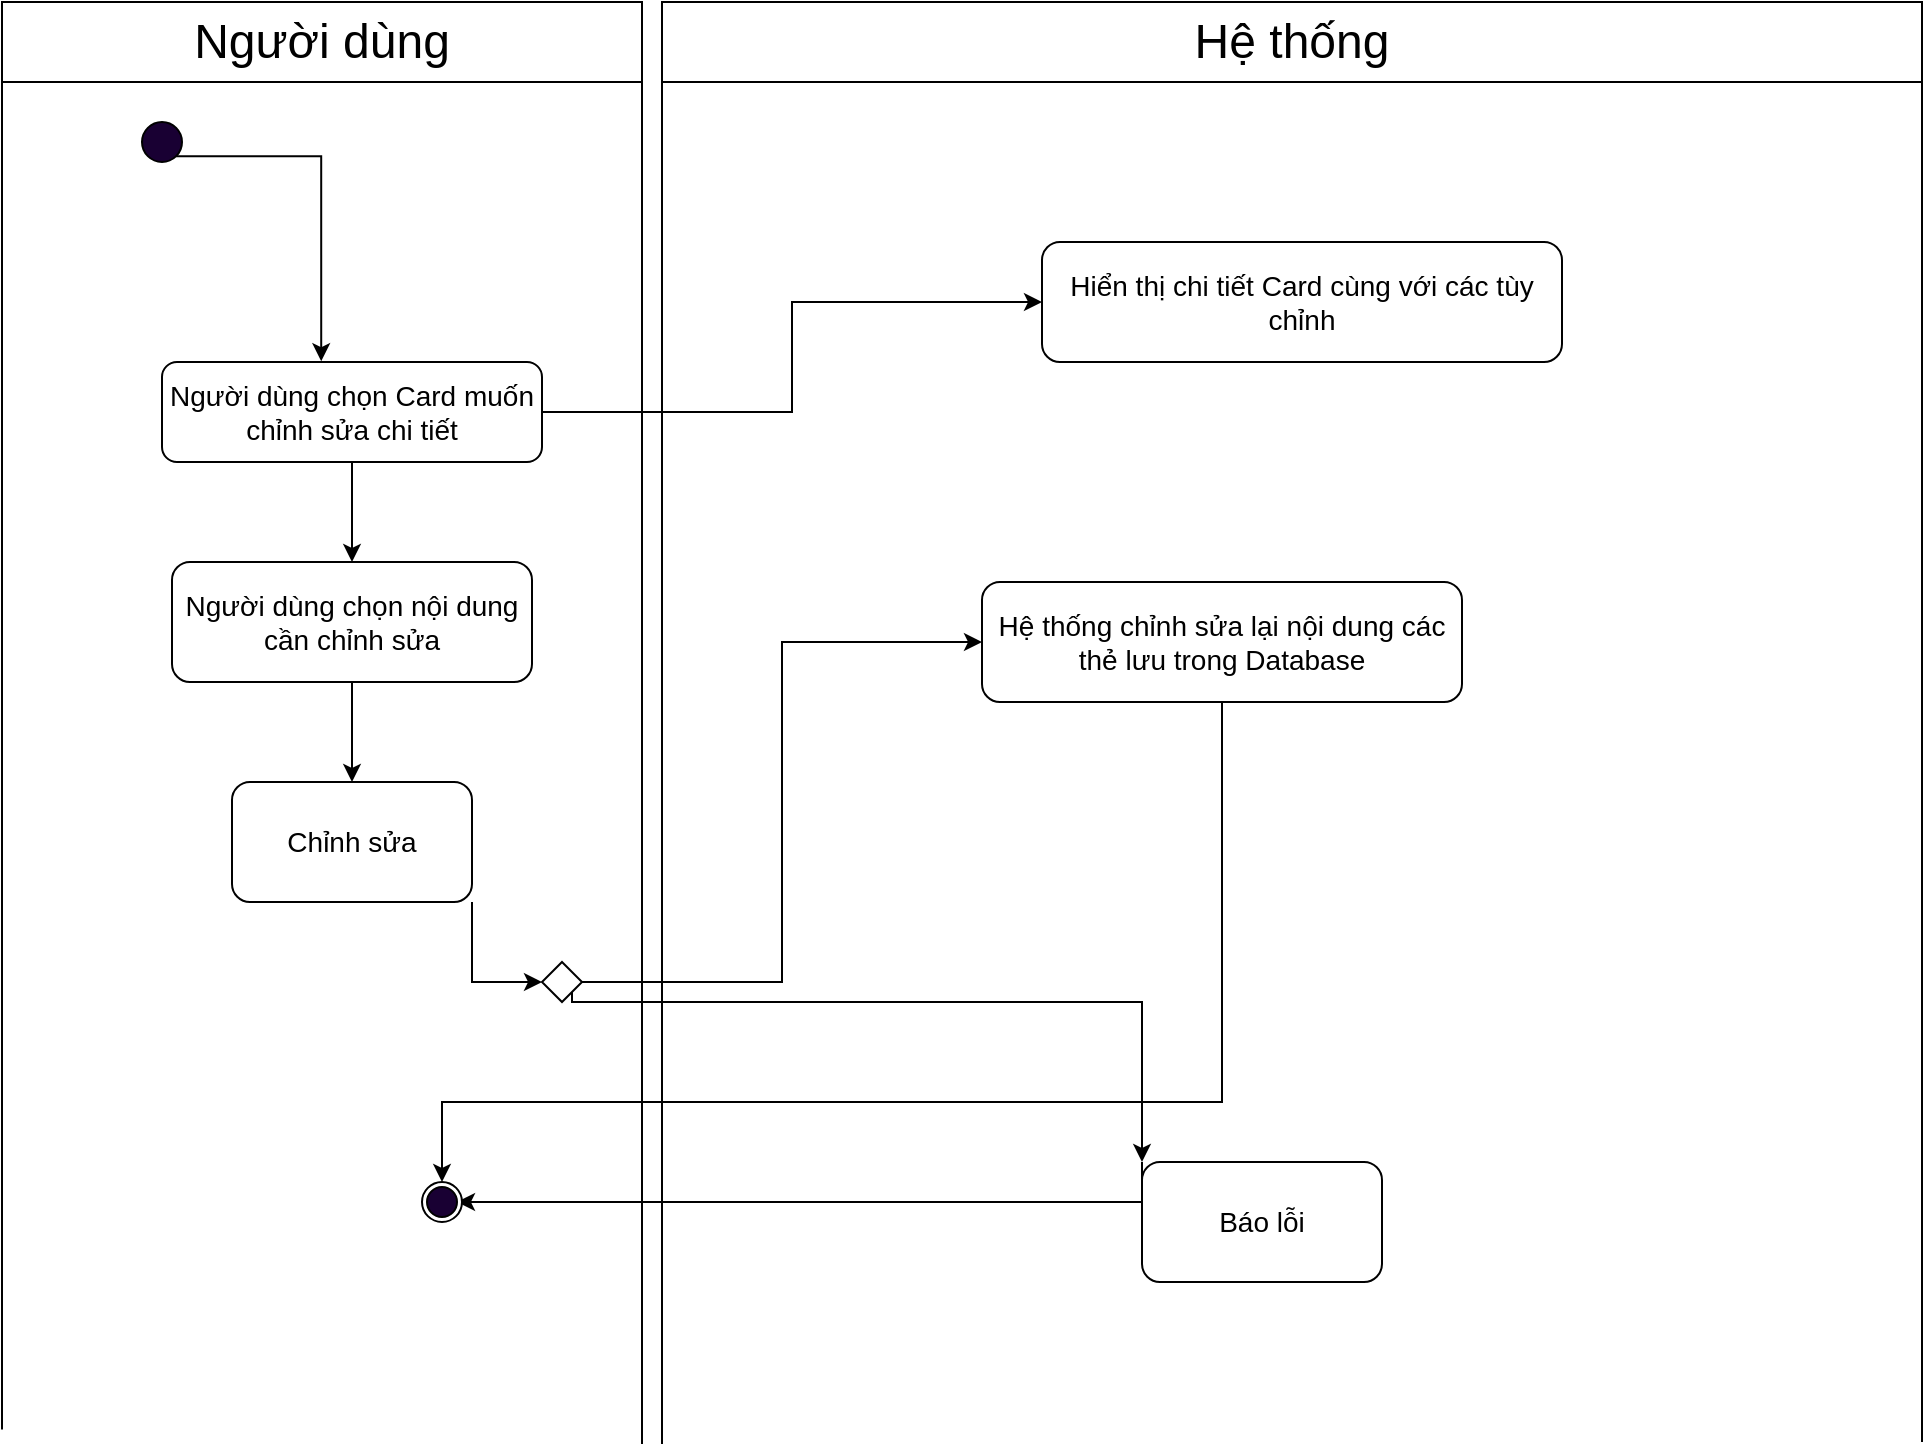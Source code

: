 <mxfile version="22.1.11" type="github">
  <diagram id="C5RBs43oDa-KdzZeNtuy" name="Page-1">
    <mxGraphModel dx="2440" dy="653" grid="1" gridSize="10" guides="1" tooltips="1" connect="1" arrows="1" fold="1" page="1" pageScale="1" pageWidth="827" pageHeight="1169" math="0" shadow="0">
      <root>
        <mxCell id="WIyWlLk6GJQsqaUBKTNV-0" />
        <mxCell id="WIyWlLk6GJQsqaUBKTNV-1" parent="WIyWlLk6GJQsqaUBKTNV-0" />
        <mxCell id="4luz_T426fPMyo1iOcPD-2" value="" style="endArrow=none;html=1;rounded=0;" edge="1" parent="WIyWlLk6GJQsqaUBKTNV-1">
          <mxGeometry width="50" height="50" relative="1" as="geometry">
            <mxPoint x="80" y="80" as="sourcePoint" />
            <mxPoint x="-240" y="80" as="targetPoint" />
          </mxGeometry>
        </mxCell>
        <mxCell id="4luz_T426fPMyo1iOcPD-3" value="" style="endArrow=none;html=1;rounded=0;" edge="1" parent="WIyWlLk6GJQsqaUBKTNV-1">
          <mxGeometry width="50" height="50" relative="1" as="geometry">
            <mxPoint x="90" y="80" as="sourcePoint" />
            <mxPoint x="720" y="80" as="targetPoint" />
          </mxGeometry>
        </mxCell>
        <mxCell id="4luz_T426fPMyo1iOcPD-4" value="" style="endArrow=none;html=1;rounded=0;" edge="1" parent="WIyWlLk6GJQsqaUBKTNV-1">
          <mxGeometry width="50" height="50" relative="1" as="geometry">
            <mxPoint x="80" y="800.941" as="sourcePoint" />
            <mxPoint x="80" y="80" as="targetPoint" />
          </mxGeometry>
        </mxCell>
        <mxCell id="4luz_T426fPMyo1iOcPD-5" value="" style="endArrow=none;html=1;rounded=0;" edge="1" parent="WIyWlLk6GJQsqaUBKTNV-1">
          <mxGeometry width="50" height="50" relative="1" as="geometry">
            <mxPoint x="-240" y="793.765" as="sourcePoint" />
            <mxPoint x="-240" y="80" as="targetPoint" />
          </mxGeometry>
        </mxCell>
        <mxCell id="4luz_T426fPMyo1iOcPD-6" value="" style="endArrow=none;html=1;rounded=0;" edge="1" parent="WIyWlLk6GJQsqaUBKTNV-1">
          <mxGeometry width="50" height="50" relative="1" as="geometry">
            <mxPoint x="720" y="800" as="sourcePoint" />
            <mxPoint x="720" y="80" as="targetPoint" />
          </mxGeometry>
        </mxCell>
        <mxCell id="4luz_T426fPMyo1iOcPD-7" value="" style="endArrow=none;html=1;rounded=0;" edge="1" parent="WIyWlLk6GJQsqaUBKTNV-1">
          <mxGeometry width="50" height="50" relative="1" as="geometry">
            <mxPoint x="90" y="800.941" as="sourcePoint" />
            <mxPoint x="90" y="80" as="targetPoint" />
          </mxGeometry>
        </mxCell>
        <mxCell id="4luz_T426fPMyo1iOcPD-8" value="" style="endArrow=none;html=1;rounded=0;" edge="1" parent="WIyWlLk6GJQsqaUBKTNV-1">
          <mxGeometry width="50" height="50" relative="1" as="geometry">
            <mxPoint x="90" y="120" as="sourcePoint" />
            <mxPoint x="720" y="120" as="targetPoint" />
          </mxGeometry>
        </mxCell>
        <mxCell id="4luz_T426fPMyo1iOcPD-9" value="" style="endArrow=none;html=1;rounded=0;" edge="1" parent="WIyWlLk6GJQsqaUBKTNV-1">
          <mxGeometry width="50" height="50" relative="1" as="geometry">
            <mxPoint x="80" y="120" as="sourcePoint" />
            <mxPoint x="-240" y="120" as="targetPoint" />
          </mxGeometry>
        </mxCell>
        <mxCell id="4luz_T426fPMyo1iOcPD-19" style="edgeStyle=orthogonalEdgeStyle;rounded=0;orthogonalLoop=1;jettySize=auto;html=1;exitX=0.5;exitY=1;exitDx=0;exitDy=0;entryX=0.5;entryY=0;entryDx=0;entryDy=0;" edge="1" parent="WIyWlLk6GJQsqaUBKTNV-1" source="4luz_T426fPMyo1iOcPD-10" target="4luz_T426fPMyo1iOcPD-18">
          <mxGeometry relative="1" as="geometry" />
        </mxCell>
        <mxCell id="4luz_T426fPMyo1iOcPD-21" style="edgeStyle=orthogonalEdgeStyle;rounded=0;orthogonalLoop=1;jettySize=auto;html=1;exitX=1;exitY=0.5;exitDx=0;exitDy=0;" edge="1" parent="WIyWlLk6GJQsqaUBKTNV-1" source="4luz_T426fPMyo1iOcPD-10" target="4luz_T426fPMyo1iOcPD-20">
          <mxGeometry relative="1" as="geometry" />
        </mxCell>
        <mxCell id="4luz_T426fPMyo1iOcPD-10" value="&lt;font style=&quot;font-size: 14px;&quot;&gt;Người dùng chọn Card muốn chỉnh sửa chi tiết&lt;/font&gt;" style="rounded=1;whiteSpace=wrap;html=1;" vertex="1" parent="WIyWlLk6GJQsqaUBKTNV-1">
          <mxGeometry x="-160" y="260" width="190" height="50" as="geometry" />
        </mxCell>
        <mxCell id="4luz_T426fPMyo1iOcPD-11" value="&lt;font style=&quot;font-size: 24px;&quot;&gt;Hệ thống&lt;/font&gt;" style="rounded=0;whiteSpace=wrap;html=1;" vertex="1" parent="WIyWlLk6GJQsqaUBKTNV-1">
          <mxGeometry x="90" y="80" width="630" height="40" as="geometry" />
        </mxCell>
        <mxCell id="4luz_T426fPMyo1iOcPD-12" value="&lt;font style=&quot;font-size: 24px;&quot;&gt;Người dùng&lt;/font&gt;" style="rounded=0;whiteSpace=wrap;html=1;" vertex="1" parent="WIyWlLk6GJQsqaUBKTNV-1">
          <mxGeometry x="-240" y="80" width="320" height="40" as="geometry" />
        </mxCell>
        <mxCell id="4luz_T426fPMyo1iOcPD-13" value="" style="ellipse;whiteSpace=wrap;html=1;aspect=fixed;fillColor=#190033;" vertex="1" parent="WIyWlLk6GJQsqaUBKTNV-1">
          <mxGeometry x="-170" y="140" width="20" height="20" as="geometry" />
        </mxCell>
        <mxCell id="4luz_T426fPMyo1iOcPD-15" style="edgeStyle=orthogonalEdgeStyle;rounded=0;orthogonalLoop=1;jettySize=auto;html=1;exitX=1;exitY=1;exitDx=0;exitDy=0;entryX=0.419;entryY=-0.008;entryDx=0;entryDy=0;entryPerimeter=0;" edge="1" parent="WIyWlLk6GJQsqaUBKTNV-1" source="4luz_T426fPMyo1iOcPD-13" target="4luz_T426fPMyo1iOcPD-10">
          <mxGeometry relative="1" as="geometry">
            <Array as="points">
              <mxPoint x="-80" y="157" />
            </Array>
          </mxGeometry>
        </mxCell>
        <mxCell id="4luz_T426fPMyo1iOcPD-23" style="edgeStyle=orthogonalEdgeStyle;rounded=0;orthogonalLoop=1;jettySize=auto;html=1;exitX=0.5;exitY=1;exitDx=0;exitDy=0;entryX=0.5;entryY=0;entryDx=0;entryDy=0;" edge="1" parent="WIyWlLk6GJQsqaUBKTNV-1" source="4luz_T426fPMyo1iOcPD-18" target="4luz_T426fPMyo1iOcPD-22">
          <mxGeometry relative="1" as="geometry" />
        </mxCell>
        <mxCell id="4luz_T426fPMyo1iOcPD-18" value="&lt;font style=&quot;font-size: 14px;&quot;&gt;Người dùng chọn nội dung cần chỉnh sửa&lt;/font&gt;" style="rounded=1;whiteSpace=wrap;html=1;" vertex="1" parent="WIyWlLk6GJQsqaUBKTNV-1">
          <mxGeometry x="-155" y="360" width="180" height="60" as="geometry" />
        </mxCell>
        <mxCell id="4luz_T426fPMyo1iOcPD-20" value="&lt;font style=&quot;font-size: 14px;&quot;&gt;Hiển thị chi tiết Card cùng với các tùy chỉnh&lt;/font&gt;" style="rounded=1;whiteSpace=wrap;html=1;" vertex="1" parent="WIyWlLk6GJQsqaUBKTNV-1">
          <mxGeometry x="280" y="200" width="260" height="60" as="geometry" />
        </mxCell>
        <mxCell id="4luz_T426fPMyo1iOcPD-28" style="edgeStyle=orthogonalEdgeStyle;rounded=0;orthogonalLoop=1;jettySize=auto;html=1;exitX=1;exitY=1;exitDx=0;exitDy=0;entryX=0;entryY=0.5;entryDx=0;entryDy=0;" edge="1" parent="WIyWlLk6GJQsqaUBKTNV-1" source="4luz_T426fPMyo1iOcPD-22" target="4luz_T426fPMyo1iOcPD-26">
          <mxGeometry relative="1" as="geometry" />
        </mxCell>
        <mxCell id="4luz_T426fPMyo1iOcPD-22" value="&lt;font style=&quot;font-size: 14px;&quot;&gt;Chỉnh sửa&lt;/font&gt;" style="rounded=1;whiteSpace=wrap;html=1;" vertex="1" parent="WIyWlLk6GJQsqaUBKTNV-1">
          <mxGeometry x="-125" y="470" width="120" height="60" as="geometry" />
        </mxCell>
        <mxCell id="4luz_T426fPMyo1iOcPD-33" style="edgeStyle=orthogonalEdgeStyle;rounded=0;orthogonalLoop=1;jettySize=auto;html=1;exitX=0.5;exitY=1;exitDx=0;exitDy=0;" edge="1" parent="WIyWlLk6GJQsqaUBKTNV-1" source="4luz_T426fPMyo1iOcPD-24" target="4luz_T426fPMyo1iOcPD-31">
          <mxGeometry relative="1" as="geometry">
            <Array as="points">
              <mxPoint x="370" y="630" />
              <mxPoint x="-20" y="630" />
            </Array>
          </mxGeometry>
        </mxCell>
        <mxCell id="4luz_T426fPMyo1iOcPD-24" value="&lt;font style=&quot;font-size: 14px;&quot;&gt;Hệ thống chỉnh sửa lại nội dung các thẻ lưu trong Database&lt;/font&gt;" style="rounded=1;whiteSpace=wrap;html=1;" vertex="1" parent="WIyWlLk6GJQsqaUBKTNV-1">
          <mxGeometry x="250" y="370" width="240" height="60" as="geometry" />
        </mxCell>
        <mxCell id="4luz_T426fPMyo1iOcPD-29" style="edgeStyle=orthogonalEdgeStyle;rounded=0;orthogonalLoop=1;jettySize=auto;html=1;exitX=1;exitY=0.5;exitDx=0;exitDy=0;entryX=0;entryY=0.5;entryDx=0;entryDy=0;" edge="1" parent="WIyWlLk6GJQsqaUBKTNV-1" source="4luz_T426fPMyo1iOcPD-26" target="4luz_T426fPMyo1iOcPD-24">
          <mxGeometry relative="1" as="geometry" />
        </mxCell>
        <mxCell id="4luz_T426fPMyo1iOcPD-30" style="edgeStyle=orthogonalEdgeStyle;rounded=0;orthogonalLoop=1;jettySize=auto;html=1;exitX=1;exitY=1;exitDx=0;exitDy=0;entryX=0;entryY=0;entryDx=0;entryDy=0;" edge="1" parent="WIyWlLk6GJQsqaUBKTNV-1" source="4luz_T426fPMyo1iOcPD-26" target="4luz_T426fPMyo1iOcPD-27">
          <mxGeometry relative="1" as="geometry">
            <Array as="points">
              <mxPoint x="45" y="580" />
              <mxPoint x="330" y="580" />
            </Array>
          </mxGeometry>
        </mxCell>
        <mxCell id="4luz_T426fPMyo1iOcPD-26" value="" style="rhombus;whiteSpace=wrap;html=1;" vertex="1" parent="WIyWlLk6GJQsqaUBKTNV-1">
          <mxGeometry x="30" y="560" width="20" height="20" as="geometry" />
        </mxCell>
        <mxCell id="4luz_T426fPMyo1iOcPD-34" style="edgeStyle=orthogonalEdgeStyle;rounded=0;orthogonalLoop=1;jettySize=auto;html=1;exitX=0;exitY=0;exitDx=0;exitDy=0;entryX=1;entryY=0.5;entryDx=0;entryDy=0;" edge="1" parent="WIyWlLk6GJQsqaUBKTNV-1" source="4luz_T426fPMyo1iOcPD-27" target="4luz_T426fPMyo1iOcPD-32">
          <mxGeometry relative="1" as="geometry">
            <Array as="points">
              <mxPoint x="330" y="680" />
            </Array>
          </mxGeometry>
        </mxCell>
        <mxCell id="4luz_T426fPMyo1iOcPD-27" value="&lt;font style=&quot;font-size: 14px;&quot;&gt;Báo lỗi&lt;/font&gt;" style="rounded=1;whiteSpace=wrap;html=1;" vertex="1" parent="WIyWlLk6GJQsqaUBKTNV-1">
          <mxGeometry x="330" y="660" width="120" height="60" as="geometry" />
        </mxCell>
        <mxCell id="4luz_T426fPMyo1iOcPD-31" value="" style="ellipse;whiteSpace=wrap;html=1;aspect=fixed;" vertex="1" parent="WIyWlLk6GJQsqaUBKTNV-1">
          <mxGeometry x="-30" y="670" width="20" height="20" as="geometry" />
        </mxCell>
        <mxCell id="4luz_T426fPMyo1iOcPD-32" value="" style="ellipse;whiteSpace=wrap;html=1;aspect=fixed;fillColor=#190033;" vertex="1" parent="WIyWlLk6GJQsqaUBKTNV-1">
          <mxGeometry x="-27.5" y="672.5" width="15" height="15" as="geometry" />
        </mxCell>
      </root>
    </mxGraphModel>
  </diagram>
</mxfile>

